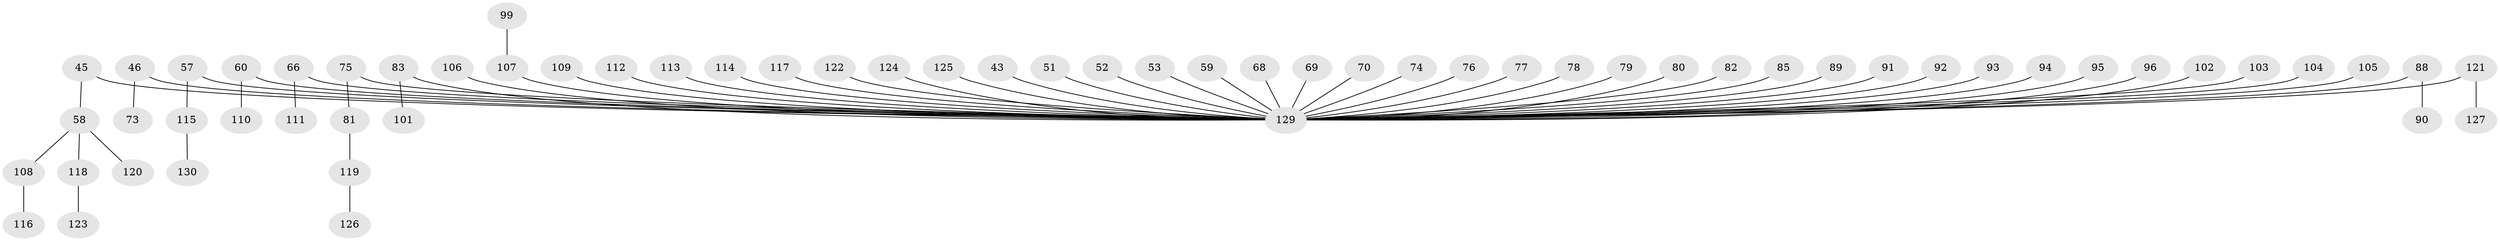 // original degree distribution, {3: 0.1076923076923077, 10: 0.007692307692307693, 7: 0.007692307692307693, 5: 0.046153846153846156, 1: 0.5153846153846153, 4: 0.07692307692307693, 2: 0.23846153846153847}
// Generated by graph-tools (version 1.1) at 2025/53/03/09/25 04:53:23]
// undirected, 65 vertices, 64 edges
graph export_dot {
graph [start="1"]
  node [color=gray90,style=filled];
  43;
  45;
  46;
  51;
  52;
  53;
  57;
  58;
  59;
  60;
  66;
  68;
  69;
  70;
  73;
  74;
  75;
  76;
  77;
  78;
  79;
  80;
  81;
  82;
  83;
  85;
  88;
  89;
  90;
  91;
  92;
  93;
  94;
  95;
  96;
  99;
  101;
  102;
  103;
  104;
  105;
  106;
  107 [super="+49"];
  108;
  109;
  110;
  111;
  112;
  113;
  114;
  115;
  116;
  117;
  118;
  119;
  120;
  121 [super="+62+86+98"];
  122;
  123;
  124;
  125;
  126;
  127;
  129 [super="+26+32+54+84+18+87+65+37+67+40+56+23+128+22+42+29+44+97+33+47+64+36+50+100+38+39"];
  130;
  43 -- 129;
  45 -- 58;
  45 -- 129;
  46 -- 73;
  46 -- 129;
  51 -- 129;
  52 -- 129;
  53 -- 129;
  57 -- 115;
  57 -- 129;
  58 -- 108;
  58 -- 118;
  58 -- 120;
  59 -- 129;
  60 -- 110;
  60 -- 129;
  66 -- 111;
  66 -- 129;
  68 -- 129;
  69 -- 129;
  70 -- 129;
  74 -- 129;
  75 -- 81;
  75 -- 129;
  76 -- 129;
  77 -- 129;
  78 -- 129;
  79 -- 129;
  80 -- 129;
  81 -- 119;
  82 -- 129;
  83 -- 101;
  83 -- 129;
  85 -- 129;
  88 -- 90;
  88 -- 129;
  89 -- 129;
  91 -- 129;
  92 -- 129;
  93 -- 129;
  94 -- 129;
  95 -- 129;
  96 -- 129;
  99 -- 107;
  102 -- 129;
  103 -- 129;
  104 -- 129;
  105 -- 129;
  106 -- 129;
  107 -- 129;
  108 -- 116;
  109 -- 129;
  112 -- 129;
  113 -- 129;
  114 -- 129;
  115 -- 130;
  117 -- 129;
  118 -- 123;
  119 -- 126;
  121 -- 127;
  121 -- 129;
  122 -- 129;
  124 -- 129;
  125 -- 129;
}
